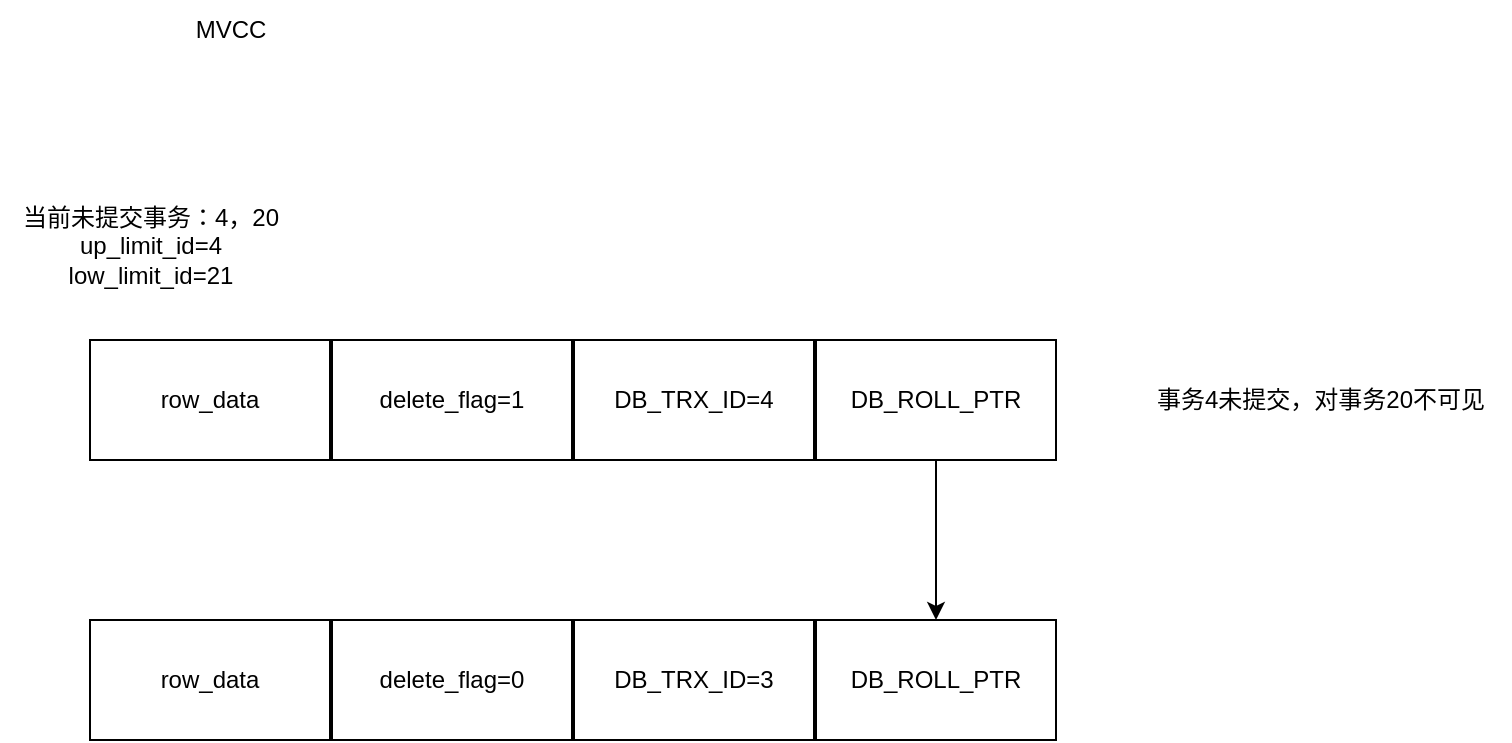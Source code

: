 <mxfile version="24.7.17">
  <diagram name="第 1 页" id="RDACrVmDpa7mAabJvp7D">
    <mxGraphModel dx="2074" dy="1132" grid="1" gridSize="10" guides="1" tooltips="1" connect="1" arrows="1" fold="1" page="1" pageScale="1" pageWidth="1227" pageHeight="1369" math="0" shadow="0">
      <root>
        <mxCell id="0" />
        <mxCell id="1" parent="0" />
        <mxCell id="q0txGPLoZDyo8EQ0v6bI-19" value="row_data" style="rounded=0;whiteSpace=wrap;html=1;" vertex="1" parent="1">
          <mxGeometry x="60" y="250" width="120" height="60" as="geometry" />
        </mxCell>
        <mxCell id="q0txGPLoZDyo8EQ0v6bI-25" value="delete_flag=1" style="rounded=0;whiteSpace=wrap;html=1;" vertex="1" parent="1">
          <mxGeometry x="181" y="250" width="120" height="60" as="geometry" />
        </mxCell>
        <mxCell id="q0txGPLoZDyo8EQ0v6bI-26" value="DB_TRX_ID=4" style="rounded=0;whiteSpace=wrap;html=1;" vertex="1" parent="1">
          <mxGeometry x="302" y="250" width="120" height="60" as="geometry" />
        </mxCell>
        <mxCell id="q0txGPLoZDyo8EQ0v6bI-32" style="edgeStyle=orthogonalEdgeStyle;rounded=0;orthogonalLoop=1;jettySize=auto;html=1;exitX=0.5;exitY=1;exitDx=0;exitDy=0;" edge="1" parent="1" source="q0txGPLoZDyo8EQ0v6bI-27" target="q0txGPLoZDyo8EQ0v6bI-31">
          <mxGeometry relative="1" as="geometry" />
        </mxCell>
        <mxCell id="q0txGPLoZDyo8EQ0v6bI-27" value="DB_ROLL_PTR" style="rounded=0;whiteSpace=wrap;html=1;" vertex="1" parent="1">
          <mxGeometry x="423" y="250" width="120" height="60" as="geometry" />
        </mxCell>
        <mxCell id="q0txGPLoZDyo8EQ0v6bI-28" value="row_data" style="rounded=0;whiteSpace=wrap;html=1;" vertex="1" parent="1">
          <mxGeometry x="60" y="390" width="120" height="60" as="geometry" />
        </mxCell>
        <mxCell id="q0txGPLoZDyo8EQ0v6bI-29" value="delete_flag=0" style="rounded=0;whiteSpace=wrap;html=1;" vertex="1" parent="1">
          <mxGeometry x="181" y="390" width="120" height="60" as="geometry" />
        </mxCell>
        <mxCell id="q0txGPLoZDyo8EQ0v6bI-30" value="DB_TRX_ID=3" style="rounded=0;whiteSpace=wrap;html=1;" vertex="1" parent="1">
          <mxGeometry x="302" y="390" width="120" height="60" as="geometry" />
        </mxCell>
        <mxCell id="q0txGPLoZDyo8EQ0v6bI-31" value="DB_ROLL_PTR" style="rounded=0;whiteSpace=wrap;html=1;" vertex="1" parent="1">
          <mxGeometry x="423" y="390" width="120" height="60" as="geometry" />
        </mxCell>
        <mxCell id="q0txGPLoZDyo8EQ0v6bI-33" value="MVCC" style="text;html=1;align=center;verticalAlign=middle;resizable=0;points=[];autosize=1;strokeColor=none;fillColor=none;" vertex="1" parent="1">
          <mxGeometry x="100" y="80" width="60" height="30" as="geometry" />
        </mxCell>
        <mxCell id="q0txGPLoZDyo8EQ0v6bI-34" value="当前未提交事务：4，20&lt;div&gt;up_limit_id=4&lt;/div&gt;&lt;div&gt;low_limit_id=21&lt;/div&gt;" style="text;html=1;align=center;verticalAlign=middle;resizable=0;points=[];autosize=1;strokeColor=none;fillColor=none;" vertex="1" parent="1">
          <mxGeometry x="15" y="173" width="150" height="60" as="geometry" />
        </mxCell>
        <mxCell id="q0txGPLoZDyo8EQ0v6bI-35" value="事务4未提交，对事务20不可见" style="text;html=1;align=center;verticalAlign=middle;resizable=0;points=[];autosize=1;strokeColor=none;fillColor=none;" vertex="1" parent="1">
          <mxGeometry x="580" y="265" width="190" height="30" as="geometry" />
        </mxCell>
      </root>
    </mxGraphModel>
  </diagram>
</mxfile>
